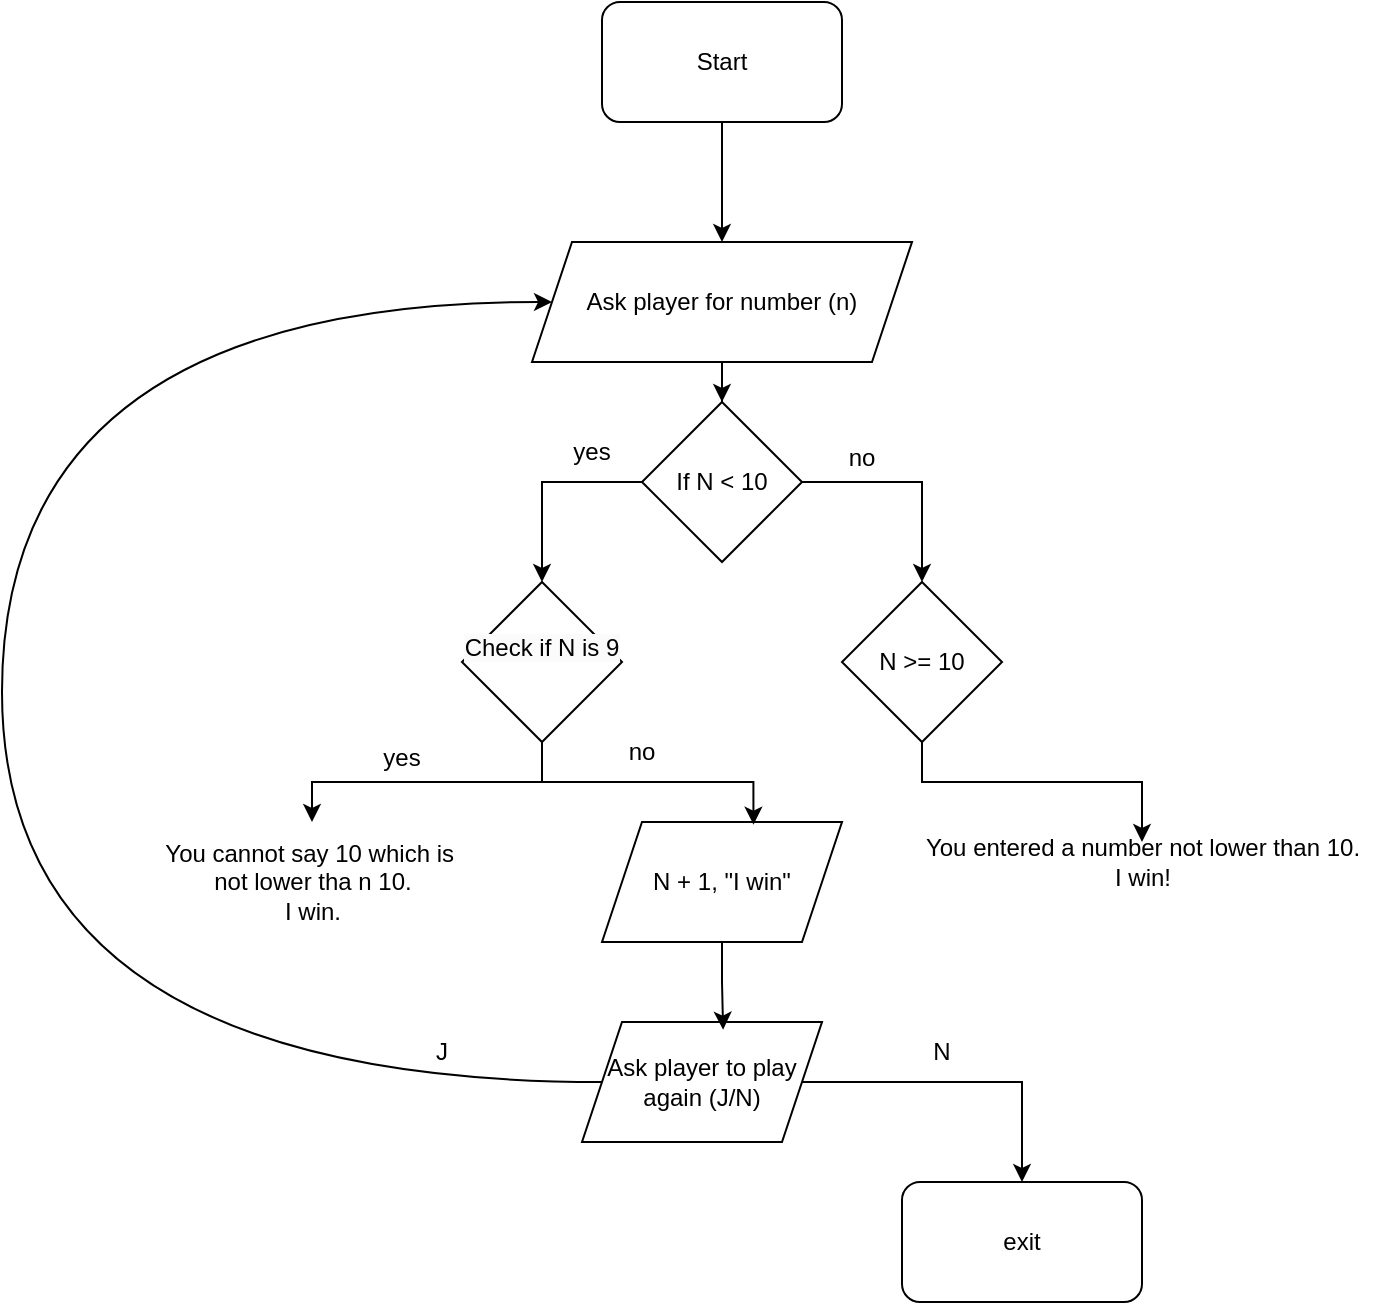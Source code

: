 <mxfile version="24.7.14">
  <diagram name="Страница-1" id="umuHSqBc2B9mPuC_vvN_">
    <mxGraphModel dx="1105" dy="635" grid="1" gridSize="10" guides="1" tooltips="1" connect="1" arrows="1" fold="1" page="1" pageScale="1" pageWidth="827" pageHeight="1169" math="0" shadow="0">
      <root>
        <mxCell id="0" />
        <mxCell id="1" parent="0" />
        <mxCell id="jp-I7nv-PnrVhd4E1861-16" value="start" style="rounded=0;whiteSpace=wrap;html=1;" parent="1" vertex="1">
          <mxGeometry x="340" y="40" width="120" height="40" as="geometry" />
        </mxCell>
        <mxCell id="jp-I7nv-PnrVhd4E1861-29" value="You entered a number not lower than 10.&lt;div&gt;I win!&lt;/div&gt;" style="text;html=1;align=center;verticalAlign=middle;resizable=0;points=[];autosize=1;strokeColor=none;fillColor=none;" parent="1" vertex="1">
          <mxGeometry x="490" y="440" width="240" height="40" as="geometry" />
        </mxCell>
        <mxCell id="jp-I7nv-PnrVhd4E1861-39" value="You cannot say 10 which is&amp;nbsp;&lt;div&gt;not lower tha n 10.&lt;/div&gt;&lt;div&gt;I win.&lt;/div&gt;" style="text;html=1;align=center;verticalAlign=middle;resizable=0;points=[];autosize=1;strokeColor=none;fillColor=none;" parent="1" vertex="1">
          <mxGeometry x="110" y="440" width="170" height="60" as="geometry" />
        </mxCell>
        <mxCell id="fDv0vLLPTJDluUd_WaUW-5" style="edgeStyle=orthogonalEdgeStyle;rounded=0;orthogonalLoop=1;jettySize=auto;html=1;" edge="1" parent="1" source="fDv0vLLPTJDluUd_WaUW-2" target="fDv0vLLPTJDluUd_WaUW-3">
          <mxGeometry relative="1" as="geometry" />
        </mxCell>
        <mxCell id="fDv0vLLPTJDluUd_WaUW-2" value="Start" style="rounded=1;whiteSpace=wrap;html=1;" vertex="1" parent="1">
          <mxGeometry x="340" y="30" width="120" height="60" as="geometry" />
        </mxCell>
        <mxCell id="fDv0vLLPTJDluUd_WaUW-9" style="edgeStyle=orthogonalEdgeStyle;rounded=0;orthogonalLoop=1;jettySize=auto;html=1;entryX=0.5;entryY=0;entryDx=0;entryDy=0;" edge="1" parent="1" source="fDv0vLLPTJDluUd_WaUW-3" target="fDv0vLLPTJDluUd_WaUW-6">
          <mxGeometry relative="1" as="geometry" />
        </mxCell>
        <mxCell id="fDv0vLLPTJDluUd_WaUW-3" value="Ask player for number (n)" style="shape=parallelogram;perimeter=parallelogramPerimeter;whiteSpace=wrap;html=1;fixedSize=1;" vertex="1" parent="1">
          <mxGeometry x="305" y="150" width="190" height="60" as="geometry" />
        </mxCell>
        <mxCell id="fDv0vLLPTJDluUd_WaUW-20" style="edgeStyle=orthogonalEdgeStyle;rounded=0;orthogonalLoop=1;jettySize=auto;html=1;entryX=0.5;entryY=0;entryDx=0;entryDy=0;" edge="1" parent="1" source="fDv0vLLPTJDluUd_WaUW-6" target="fDv0vLLPTJDluUd_WaUW-18">
          <mxGeometry relative="1" as="geometry" />
        </mxCell>
        <mxCell id="fDv0vLLPTJDluUd_WaUW-22" style="edgeStyle=orthogonalEdgeStyle;rounded=0;orthogonalLoop=1;jettySize=auto;html=1;entryX=0.5;entryY=0;entryDx=0;entryDy=0;" edge="1" parent="1" source="fDv0vLLPTJDluUd_WaUW-6" target="fDv0vLLPTJDluUd_WaUW-21">
          <mxGeometry relative="1" as="geometry" />
        </mxCell>
        <mxCell id="fDv0vLLPTJDluUd_WaUW-6" value="If N &amp;lt; 10" style="rhombus;whiteSpace=wrap;html=1;" vertex="1" parent="1">
          <mxGeometry x="360" y="230" width="80" height="80" as="geometry" />
        </mxCell>
        <mxCell id="fDv0vLLPTJDluUd_WaUW-15" value="yes" style="text;html=1;align=center;verticalAlign=middle;whiteSpace=wrap;rounded=0;" vertex="1" parent="1">
          <mxGeometry x="305" y="240" width="60" height="30" as="geometry" />
        </mxCell>
        <mxCell id="fDv0vLLPTJDluUd_WaUW-17" value="no&lt;div&gt;&lt;br&gt;&lt;/div&gt;" style="text;html=1;align=center;verticalAlign=middle;whiteSpace=wrap;rounded=0;" vertex="1" parent="1">
          <mxGeometry x="440" y="250" width="60" height="30" as="geometry" />
        </mxCell>
        <mxCell id="fDv0vLLPTJDluUd_WaUW-23" style="edgeStyle=orthogonalEdgeStyle;rounded=0;orthogonalLoop=1;jettySize=auto;html=1;" edge="1" parent="1" source="fDv0vLLPTJDluUd_WaUW-18" target="jp-I7nv-PnrVhd4E1861-39">
          <mxGeometry relative="1" as="geometry" />
        </mxCell>
        <mxCell id="fDv0vLLPTJDluUd_WaUW-18" value="&#xa;&lt;span style=&quot;color: rgb(0, 0, 0); font-family: Helvetica; font-size: 12px; font-style: normal; font-variant-ligatures: normal; font-variant-caps: normal; font-weight: 400; letter-spacing: normal; orphans: 2; text-align: center; text-indent: 0px; text-transform: none; widows: 2; word-spacing: 0px; -webkit-text-stroke-width: 0px; white-space: normal; background-color: rgb(251, 251, 251); text-decoration-thickness: initial; text-decoration-style: initial; text-decoration-color: initial; display: inline !important; float: none;&quot;&gt;Check if N is 9&lt;/span&gt;&#xa;&#xa;" style="rhombus;whiteSpace=wrap;html=1;" vertex="1" parent="1">
          <mxGeometry x="270" y="320" width="80" height="80" as="geometry" />
        </mxCell>
        <mxCell id="fDv0vLLPTJDluUd_WaUW-21" value="N &amp;gt;= 10" style="rhombus;whiteSpace=wrap;html=1;" vertex="1" parent="1">
          <mxGeometry x="460" y="320" width="80" height="80" as="geometry" />
        </mxCell>
        <mxCell id="fDv0vLLPTJDluUd_WaUW-24" value="yes&lt;div&gt;&lt;br&gt;&lt;/div&gt;" style="text;html=1;align=center;verticalAlign=middle;whiteSpace=wrap;rounded=0;" vertex="1" parent="1">
          <mxGeometry x="210" y="400" width="60" height="30" as="geometry" />
        </mxCell>
        <mxCell id="fDv0vLLPTJDluUd_WaUW-26" value="no" style="text;html=1;align=center;verticalAlign=middle;whiteSpace=wrap;rounded=0;" vertex="1" parent="1">
          <mxGeometry x="330" y="390" width="60" height="30" as="geometry" />
        </mxCell>
        <mxCell id="fDv0vLLPTJDluUd_WaUW-27" style="edgeStyle=orthogonalEdgeStyle;rounded=0;orthogonalLoop=1;jettySize=auto;html=1;entryX=0.5;entryY=0.25;entryDx=0;entryDy=0;entryPerimeter=0;" edge="1" parent="1" source="fDv0vLLPTJDluUd_WaUW-21" target="jp-I7nv-PnrVhd4E1861-29">
          <mxGeometry relative="1" as="geometry" />
        </mxCell>
        <mxCell id="fDv0vLLPTJDluUd_WaUW-28" value="N + 1, &quot;I win&quot;" style="shape=parallelogram;perimeter=parallelogramPerimeter;whiteSpace=wrap;html=1;fixedSize=1;" vertex="1" parent="1">
          <mxGeometry x="340" y="440" width="120" height="60" as="geometry" />
        </mxCell>
        <mxCell id="fDv0vLLPTJDluUd_WaUW-29" style="edgeStyle=orthogonalEdgeStyle;rounded=0;orthogonalLoop=1;jettySize=auto;html=1;entryX=0.631;entryY=0.022;entryDx=0;entryDy=0;entryPerimeter=0;" edge="1" parent="1" source="fDv0vLLPTJDluUd_WaUW-18" target="fDv0vLLPTJDluUd_WaUW-28">
          <mxGeometry relative="1" as="geometry" />
        </mxCell>
        <mxCell id="fDv0vLLPTJDluUd_WaUW-34" style="edgeStyle=orthogonalEdgeStyle;rounded=0;orthogonalLoop=1;jettySize=auto;html=1;entryX=0;entryY=0.5;entryDx=0;entryDy=0;curved=1;" edge="1" parent="1" source="fDv0vLLPTJDluUd_WaUW-31" target="fDv0vLLPTJDluUd_WaUW-3">
          <mxGeometry relative="1" as="geometry">
            <Array as="points">
              <mxPoint x="40" y="570" />
              <mxPoint x="40" y="180" />
            </Array>
          </mxGeometry>
        </mxCell>
        <mxCell id="fDv0vLLPTJDluUd_WaUW-39" style="edgeStyle=orthogonalEdgeStyle;rounded=0;orthogonalLoop=1;jettySize=auto;html=1;" edge="1" parent="1" source="fDv0vLLPTJDluUd_WaUW-31" target="fDv0vLLPTJDluUd_WaUW-38">
          <mxGeometry relative="1" as="geometry" />
        </mxCell>
        <mxCell id="fDv0vLLPTJDluUd_WaUW-31" value="Ask player to play again (J/N)" style="shape=parallelogram;perimeter=parallelogramPerimeter;whiteSpace=wrap;html=1;fixedSize=1;" vertex="1" parent="1">
          <mxGeometry x="330" y="540" width="120" height="60" as="geometry" />
        </mxCell>
        <mxCell id="fDv0vLLPTJDluUd_WaUW-32" style="edgeStyle=orthogonalEdgeStyle;rounded=0;orthogonalLoop=1;jettySize=auto;html=1;entryX=0.588;entryY=0.064;entryDx=0;entryDy=0;entryPerimeter=0;" edge="1" parent="1" source="fDv0vLLPTJDluUd_WaUW-28" target="fDv0vLLPTJDluUd_WaUW-31">
          <mxGeometry relative="1" as="geometry" />
        </mxCell>
        <mxCell id="fDv0vLLPTJDluUd_WaUW-35" value="N" style="text;html=1;align=center;verticalAlign=middle;whiteSpace=wrap;rounded=0;" vertex="1" parent="1">
          <mxGeometry x="480" y="540" width="60" height="30" as="geometry" />
        </mxCell>
        <mxCell id="fDv0vLLPTJDluUd_WaUW-36" value="J" style="text;html=1;align=center;verticalAlign=middle;whiteSpace=wrap;rounded=0;" vertex="1" parent="1">
          <mxGeometry x="230" y="540" width="60" height="30" as="geometry" />
        </mxCell>
        <mxCell id="fDv0vLLPTJDluUd_WaUW-38" value="exit" style="rounded=1;whiteSpace=wrap;html=1;" vertex="1" parent="1">
          <mxGeometry x="490" y="620" width="120" height="60" as="geometry" />
        </mxCell>
      </root>
    </mxGraphModel>
  </diagram>
</mxfile>
